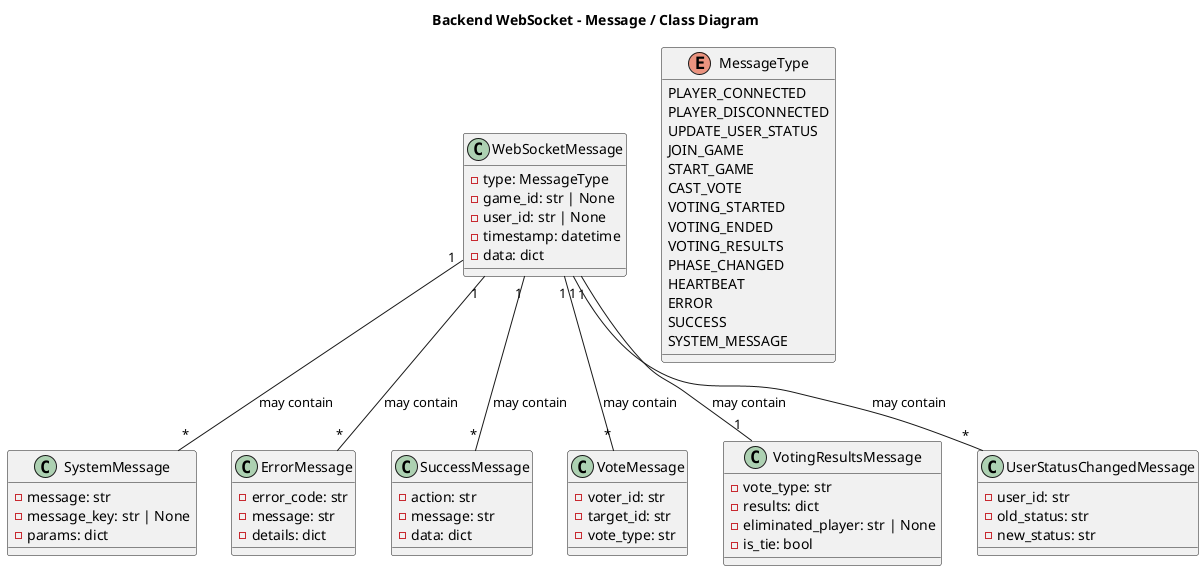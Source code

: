 @startuml backend_websocket_classes
title Backend WebSocket - Message / Class Diagram



class WebSocketMessage {
  - type: MessageType
  - game_id: str | None
  - user_id: str | None
  - timestamp: datetime
  - data: dict
}

class SystemMessage {
  - message: str
  - message_key: str | None
  - params: dict
}

class ErrorMessage {
  - error_code: str
  - message: str
  - details: dict
}

class SuccessMessage {
  - action: str
  - message: str
  - data: dict
}

class VoteMessage {
  - voter_id: str
  - target_id: str
  - vote_type: str
}

class VotingResultsMessage {
  - vote_type: str
  - results: dict
  - eliminated_player: str | None
  - is_tie: bool
}

class UserStatusChangedMessage {
  - user_id: str
  - old_status: str
  - new_status: str
}

enum MessageType {
  PLAYER_CONNECTED
  PLAYER_DISCONNECTED
  UPDATE_USER_STATUS
  JOIN_GAME
  START_GAME
  CAST_VOTE
  VOTING_STARTED
  VOTING_ENDED
  VOTING_RESULTS
  PHASE_CHANGED
  HEARTBEAT
  ERROR
  SUCCESS
  SYSTEM_MESSAGE
}

WebSocketMessage "1" -- "*" SystemMessage : may contain
WebSocketMessage "1" -- "*" ErrorMessage : may contain
WebSocketMessage "1" -- "*" SuccessMessage : may contain
WebSocketMessage "1" -- "*" VoteMessage : may contain
WebSocketMessage "1" -- "1" VotingResultsMessage : may contain
WebSocketMessage "1" -- "*" UserStatusChangedMessage : may contain

@enduml
